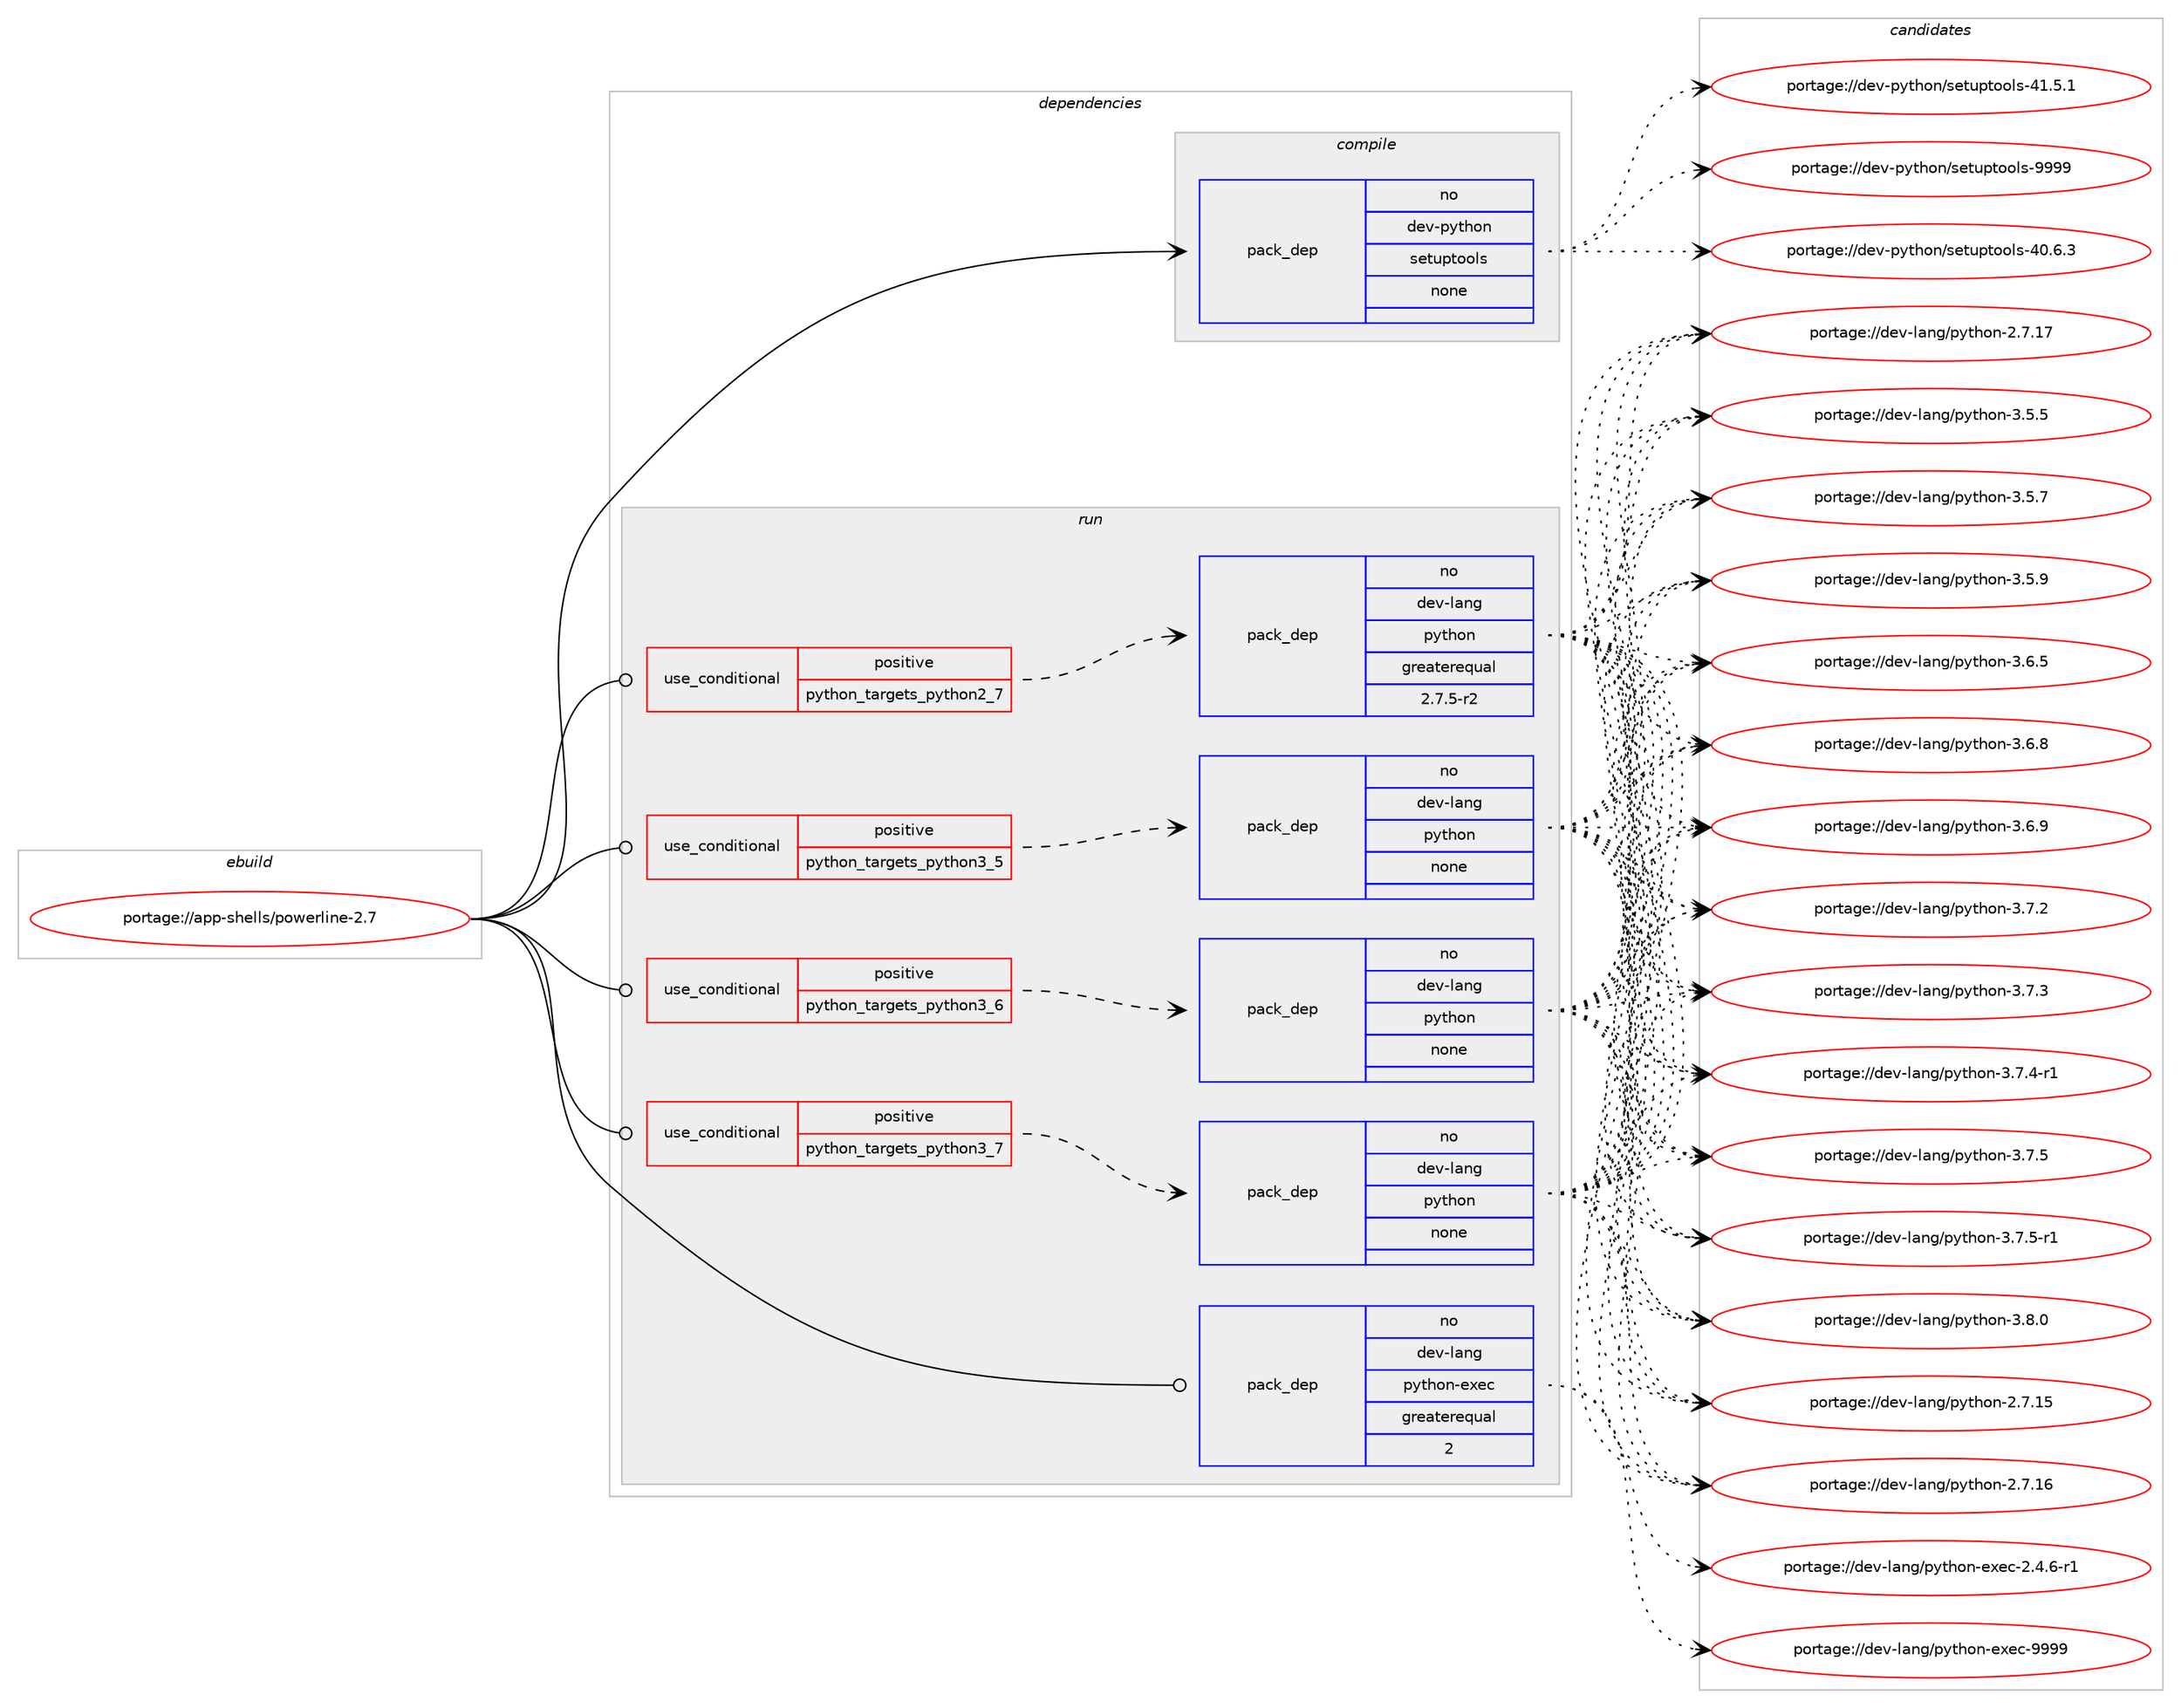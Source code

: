 digraph prolog {

# *************
# Graph options
# *************

newrank=true;
concentrate=true;
compound=true;
graph [rankdir=LR,fontname=Helvetica,fontsize=10,ranksep=1.5];#, ranksep=2.5, nodesep=0.2];
edge  [arrowhead=vee];
node  [fontname=Helvetica,fontsize=10];

# **********
# The ebuild
# **********

subgraph cluster_leftcol {
color=gray;
rank=same;
label=<<i>ebuild</i>>;
id [label="portage://app-shells/powerline-2.7", color=red, width=4, href="../app-shells/powerline-2.7.svg"];
}

# ****************
# The dependencies
# ****************

subgraph cluster_midcol {
color=gray;
label=<<i>dependencies</i>>;
subgraph cluster_compile {
fillcolor="#eeeeee";
style=filled;
label=<<i>compile</i>>;
subgraph pack31481 {
dependency42782 [label=<<TABLE BORDER="0" CELLBORDER="1" CELLSPACING="0" CELLPADDING="4" WIDTH="220"><TR><TD ROWSPAN="6" CELLPADDING="30">pack_dep</TD></TR><TR><TD WIDTH="110">no</TD></TR><TR><TD>dev-python</TD></TR><TR><TD>setuptools</TD></TR><TR><TD>none</TD></TR><TR><TD></TD></TR></TABLE>>, shape=none, color=blue];
}
id:e -> dependency42782:w [weight=20,style="solid",arrowhead="vee"];
}
subgraph cluster_compileandrun {
fillcolor="#eeeeee";
style=filled;
label=<<i>compile and run</i>>;
}
subgraph cluster_run {
fillcolor="#eeeeee";
style=filled;
label=<<i>run</i>>;
subgraph cond10583 {
dependency42783 [label=<<TABLE BORDER="0" CELLBORDER="1" CELLSPACING="0" CELLPADDING="4"><TR><TD ROWSPAN="3" CELLPADDING="10">use_conditional</TD></TR><TR><TD>positive</TD></TR><TR><TD>python_targets_python2_7</TD></TR></TABLE>>, shape=none, color=red];
subgraph pack31482 {
dependency42784 [label=<<TABLE BORDER="0" CELLBORDER="1" CELLSPACING="0" CELLPADDING="4" WIDTH="220"><TR><TD ROWSPAN="6" CELLPADDING="30">pack_dep</TD></TR><TR><TD WIDTH="110">no</TD></TR><TR><TD>dev-lang</TD></TR><TR><TD>python</TD></TR><TR><TD>greaterequal</TD></TR><TR><TD>2.7.5-r2</TD></TR></TABLE>>, shape=none, color=blue];
}
dependency42783:e -> dependency42784:w [weight=20,style="dashed",arrowhead="vee"];
}
id:e -> dependency42783:w [weight=20,style="solid",arrowhead="odot"];
subgraph cond10584 {
dependency42785 [label=<<TABLE BORDER="0" CELLBORDER="1" CELLSPACING="0" CELLPADDING="4"><TR><TD ROWSPAN="3" CELLPADDING="10">use_conditional</TD></TR><TR><TD>positive</TD></TR><TR><TD>python_targets_python3_5</TD></TR></TABLE>>, shape=none, color=red];
subgraph pack31483 {
dependency42786 [label=<<TABLE BORDER="0" CELLBORDER="1" CELLSPACING="0" CELLPADDING="4" WIDTH="220"><TR><TD ROWSPAN="6" CELLPADDING="30">pack_dep</TD></TR><TR><TD WIDTH="110">no</TD></TR><TR><TD>dev-lang</TD></TR><TR><TD>python</TD></TR><TR><TD>none</TD></TR><TR><TD></TD></TR></TABLE>>, shape=none, color=blue];
}
dependency42785:e -> dependency42786:w [weight=20,style="dashed",arrowhead="vee"];
}
id:e -> dependency42785:w [weight=20,style="solid",arrowhead="odot"];
subgraph cond10585 {
dependency42787 [label=<<TABLE BORDER="0" CELLBORDER="1" CELLSPACING="0" CELLPADDING="4"><TR><TD ROWSPAN="3" CELLPADDING="10">use_conditional</TD></TR><TR><TD>positive</TD></TR><TR><TD>python_targets_python3_6</TD></TR></TABLE>>, shape=none, color=red];
subgraph pack31484 {
dependency42788 [label=<<TABLE BORDER="0" CELLBORDER="1" CELLSPACING="0" CELLPADDING="4" WIDTH="220"><TR><TD ROWSPAN="6" CELLPADDING="30">pack_dep</TD></TR><TR><TD WIDTH="110">no</TD></TR><TR><TD>dev-lang</TD></TR><TR><TD>python</TD></TR><TR><TD>none</TD></TR><TR><TD></TD></TR></TABLE>>, shape=none, color=blue];
}
dependency42787:e -> dependency42788:w [weight=20,style="dashed",arrowhead="vee"];
}
id:e -> dependency42787:w [weight=20,style="solid",arrowhead="odot"];
subgraph cond10586 {
dependency42789 [label=<<TABLE BORDER="0" CELLBORDER="1" CELLSPACING="0" CELLPADDING="4"><TR><TD ROWSPAN="3" CELLPADDING="10">use_conditional</TD></TR><TR><TD>positive</TD></TR><TR><TD>python_targets_python3_7</TD></TR></TABLE>>, shape=none, color=red];
subgraph pack31485 {
dependency42790 [label=<<TABLE BORDER="0" CELLBORDER="1" CELLSPACING="0" CELLPADDING="4" WIDTH="220"><TR><TD ROWSPAN="6" CELLPADDING="30">pack_dep</TD></TR><TR><TD WIDTH="110">no</TD></TR><TR><TD>dev-lang</TD></TR><TR><TD>python</TD></TR><TR><TD>none</TD></TR><TR><TD></TD></TR></TABLE>>, shape=none, color=blue];
}
dependency42789:e -> dependency42790:w [weight=20,style="dashed",arrowhead="vee"];
}
id:e -> dependency42789:w [weight=20,style="solid",arrowhead="odot"];
subgraph pack31486 {
dependency42791 [label=<<TABLE BORDER="0" CELLBORDER="1" CELLSPACING="0" CELLPADDING="4" WIDTH="220"><TR><TD ROWSPAN="6" CELLPADDING="30">pack_dep</TD></TR><TR><TD WIDTH="110">no</TD></TR><TR><TD>dev-lang</TD></TR><TR><TD>python-exec</TD></TR><TR><TD>greaterequal</TD></TR><TR><TD>2</TD></TR></TABLE>>, shape=none, color=blue];
}
id:e -> dependency42791:w [weight=20,style="solid",arrowhead="odot"];
}
}

# **************
# The candidates
# **************

subgraph cluster_choices {
rank=same;
color=gray;
label=<<i>candidates</i>>;

subgraph choice31481 {
color=black;
nodesep=1;
choiceportage100101118451121211161041111104711510111611711211611111110811545524846544651 [label="portage://dev-python/setuptools-40.6.3", color=red, width=4,href="../dev-python/setuptools-40.6.3.svg"];
choiceportage100101118451121211161041111104711510111611711211611111110811545524946534649 [label="portage://dev-python/setuptools-41.5.1", color=red, width=4,href="../dev-python/setuptools-41.5.1.svg"];
choiceportage10010111845112121116104111110471151011161171121161111111081154557575757 [label="portage://dev-python/setuptools-9999", color=red, width=4,href="../dev-python/setuptools-9999.svg"];
dependency42782:e -> choiceportage100101118451121211161041111104711510111611711211611111110811545524846544651:w [style=dotted,weight="100"];
dependency42782:e -> choiceportage100101118451121211161041111104711510111611711211611111110811545524946534649:w [style=dotted,weight="100"];
dependency42782:e -> choiceportage10010111845112121116104111110471151011161171121161111111081154557575757:w [style=dotted,weight="100"];
}
subgraph choice31482 {
color=black;
nodesep=1;
choiceportage10010111845108971101034711212111610411111045504655464953 [label="portage://dev-lang/python-2.7.15", color=red, width=4,href="../dev-lang/python-2.7.15.svg"];
choiceportage10010111845108971101034711212111610411111045504655464954 [label="portage://dev-lang/python-2.7.16", color=red, width=4,href="../dev-lang/python-2.7.16.svg"];
choiceportage10010111845108971101034711212111610411111045504655464955 [label="portage://dev-lang/python-2.7.17", color=red, width=4,href="../dev-lang/python-2.7.17.svg"];
choiceportage100101118451089711010347112121116104111110455146534653 [label="portage://dev-lang/python-3.5.5", color=red, width=4,href="../dev-lang/python-3.5.5.svg"];
choiceportage100101118451089711010347112121116104111110455146534655 [label="portage://dev-lang/python-3.5.7", color=red, width=4,href="../dev-lang/python-3.5.7.svg"];
choiceportage100101118451089711010347112121116104111110455146534657 [label="portage://dev-lang/python-3.5.9", color=red, width=4,href="../dev-lang/python-3.5.9.svg"];
choiceportage100101118451089711010347112121116104111110455146544653 [label="portage://dev-lang/python-3.6.5", color=red, width=4,href="../dev-lang/python-3.6.5.svg"];
choiceportage100101118451089711010347112121116104111110455146544656 [label="portage://dev-lang/python-3.6.8", color=red, width=4,href="../dev-lang/python-3.6.8.svg"];
choiceportage100101118451089711010347112121116104111110455146544657 [label="portage://dev-lang/python-3.6.9", color=red, width=4,href="../dev-lang/python-3.6.9.svg"];
choiceportage100101118451089711010347112121116104111110455146554650 [label="portage://dev-lang/python-3.7.2", color=red, width=4,href="../dev-lang/python-3.7.2.svg"];
choiceportage100101118451089711010347112121116104111110455146554651 [label="portage://dev-lang/python-3.7.3", color=red, width=4,href="../dev-lang/python-3.7.3.svg"];
choiceportage1001011184510897110103471121211161041111104551465546524511449 [label="portage://dev-lang/python-3.7.4-r1", color=red, width=4,href="../dev-lang/python-3.7.4-r1.svg"];
choiceportage100101118451089711010347112121116104111110455146554653 [label="portage://dev-lang/python-3.7.5", color=red, width=4,href="../dev-lang/python-3.7.5.svg"];
choiceportage1001011184510897110103471121211161041111104551465546534511449 [label="portage://dev-lang/python-3.7.5-r1", color=red, width=4,href="../dev-lang/python-3.7.5-r1.svg"];
choiceportage100101118451089711010347112121116104111110455146564648 [label="portage://dev-lang/python-3.8.0", color=red, width=4,href="../dev-lang/python-3.8.0.svg"];
dependency42784:e -> choiceportage10010111845108971101034711212111610411111045504655464953:w [style=dotted,weight="100"];
dependency42784:e -> choiceportage10010111845108971101034711212111610411111045504655464954:w [style=dotted,weight="100"];
dependency42784:e -> choiceportage10010111845108971101034711212111610411111045504655464955:w [style=dotted,weight="100"];
dependency42784:e -> choiceportage100101118451089711010347112121116104111110455146534653:w [style=dotted,weight="100"];
dependency42784:e -> choiceportage100101118451089711010347112121116104111110455146534655:w [style=dotted,weight="100"];
dependency42784:e -> choiceportage100101118451089711010347112121116104111110455146534657:w [style=dotted,weight="100"];
dependency42784:e -> choiceportage100101118451089711010347112121116104111110455146544653:w [style=dotted,weight="100"];
dependency42784:e -> choiceportage100101118451089711010347112121116104111110455146544656:w [style=dotted,weight="100"];
dependency42784:e -> choiceportage100101118451089711010347112121116104111110455146544657:w [style=dotted,weight="100"];
dependency42784:e -> choiceportage100101118451089711010347112121116104111110455146554650:w [style=dotted,weight="100"];
dependency42784:e -> choiceportage100101118451089711010347112121116104111110455146554651:w [style=dotted,weight="100"];
dependency42784:e -> choiceportage1001011184510897110103471121211161041111104551465546524511449:w [style=dotted,weight="100"];
dependency42784:e -> choiceportage100101118451089711010347112121116104111110455146554653:w [style=dotted,weight="100"];
dependency42784:e -> choiceportage1001011184510897110103471121211161041111104551465546534511449:w [style=dotted,weight="100"];
dependency42784:e -> choiceportage100101118451089711010347112121116104111110455146564648:w [style=dotted,weight="100"];
}
subgraph choice31483 {
color=black;
nodesep=1;
choiceportage10010111845108971101034711212111610411111045504655464953 [label="portage://dev-lang/python-2.7.15", color=red, width=4,href="../dev-lang/python-2.7.15.svg"];
choiceportage10010111845108971101034711212111610411111045504655464954 [label="portage://dev-lang/python-2.7.16", color=red, width=4,href="../dev-lang/python-2.7.16.svg"];
choiceportage10010111845108971101034711212111610411111045504655464955 [label="portage://dev-lang/python-2.7.17", color=red, width=4,href="../dev-lang/python-2.7.17.svg"];
choiceportage100101118451089711010347112121116104111110455146534653 [label="portage://dev-lang/python-3.5.5", color=red, width=4,href="../dev-lang/python-3.5.5.svg"];
choiceportage100101118451089711010347112121116104111110455146534655 [label="portage://dev-lang/python-3.5.7", color=red, width=4,href="../dev-lang/python-3.5.7.svg"];
choiceportage100101118451089711010347112121116104111110455146534657 [label="portage://dev-lang/python-3.5.9", color=red, width=4,href="../dev-lang/python-3.5.9.svg"];
choiceportage100101118451089711010347112121116104111110455146544653 [label="portage://dev-lang/python-3.6.5", color=red, width=4,href="../dev-lang/python-3.6.5.svg"];
choiceportage100101118451089711010347112121116104111110455146544656 [label="portage://dev-lang/python-3.6.8", color=red, width=4,href="../dev-lang/python-3.6.8.svg"];
choiceportage100101118451089711010347112121116104111110455146544657 [label="portage://dev-lang/python-3.6.9", color=red, width=4,href="../dev-lang/python-3.6.9.svg"];
choiceportage100101118451089711010347112121116104111110455146554650 [label="portage://dev-lang/python-3.7.2", color=red, width=4,href="../dev-lang/python-3.7.2.svg"];
choiceportage100101118451089711010347112121116104111110455146554651 [label="portage://dev-lang/python-3.7.3", color=red, width=4,href="../dev-lang/python-3.7.3.svg"];
choiceportage1001011184510897110103471121211161041111104551465546524511449 [label="portage://dev-lang/python-3.7.4-r1", color=red, width=4,href="../dev-lang/python-3.7.4-r1.svg"];
choiceportage100101118451089711010347112121116104111110455146554653 [label="portage://dev-lang/python-3.7.5", color=red, width=4,href="../dev-lang/python-3.7.5.svg"];
choiceportage1001011184510897110103471121211161041111104551465546534511449 [label="portage://dev-lang/python-3.7.5-r1", color=red, width=4,href="../dev-lang/python-3.7.5-r1.svg"];
choiceportage100101118451089711010347112121116104111110455146564648 [label="portage://dev-lang/python-3.8.0", color=red, width=4,href="../dev-lang/python-3.8.0.svg"];
dependency42786:e -> choiceportage10010111845108971101034711212111610411111045504655464953:w [style=dotted,weight="100"];
dependency42786:e -> choiceportage10010111845108971101034711212111610411111045504655464954:w [style=dotted,weight="100"];
dependency42786:e -> choiceportage10010111845108971101034711212111610411111045504655464955:w [style=dotted,weight="100"];
dependency42786:e -> choiceportage100101118451089711010347112121116104111110455146534653:w [style=dotted,weight="100"];
dependency42786:e -> choiceportage100101118451089711010347112121116104111110455146534655:w [style=dotted,weight="100"];
dependency42786:e -> choiceportage100101118451089711010347112121116104111110455146534657:w [style=dotted,weight="100"];
dependency42786:e -> choiceportage100101118451089711010347112121116104111110455146544653:w [style=dotted,weight="100"];
dependency42786:e -> choiceportage100101118451089711010347112121116104111110455146544656:w [style=dotted,weight="100"];
dependency42786:e -> choiceportage100101118451089711010347112121116104111110455146544657:w [style=dotted,weight="100"];
dependency42786:e -> choiceportage100101118451089711010347112121116104111110455146554650:w [style=dotted,weight="100"];
dependency42786:e -> choiceportage100101118451089711010347112121116104111110455146554651:w [style=dotted,weight="100"];
dependency42786:e -> choiceportage1001011184510897110103471121211161041111104551465546524511449:w [style=dotted,weight="100"];
dependency42786:e -> choiceportage100101118451089711010347112121116104111110455146554653:w [style=dotted,weight="100"];
dependency42786:e -> choiceportage1001011184510897110103471121211161041111104551465546534511449:w [style=dotted,weight="100"];
dependency42786:e -> choiceportage100101118451089711010347112121116104111110455146564648:w [style=dotted,weight="100"];
}
subgraph choice31484 {
color=black;
nodesep=1;
choiceportage10010111845108971101034711212111610411111045504655464953 [label="portage://dev-lang/python-2.7.15", color=red, width=4,href="../dev-lang/python-2.7.15.svg"];
choiceportage10010111845108971101034711212111610411111045504655464954 [label="portage://dev-lang/python-2.7.16", color=red, width=4,href="../dev-lang/python-2.7.16.svg"];
choiceportage10010111845108971101034711212111610411111045504655464955 [label="portage://dev-lang/python-2.7.17", color=red, width=4,href="../dev-lang/python-2.7.17.svg"];
choiceportage100101118451089711010347112121116104111110455146534653 [label="portage://dev-lang/python-3.5.5", color=red, width=4,href="../dev-lang/python-3.5.5.svg"];
choiceportage100101118451089711010347112121116104111110455146534655 [label="portage://dev-lang/python-3.5.7", color=red, width=4,href="../dev-lang/python-3.5.7.svg"];
choiceportage100101118451089711010347112121116104111110455146534657 [label="portage://dev-lang/python-3.5.9", color=red, width=4,href="../dev-lang/python-3.5.9.svg"];
choiceportage100101118451089711010347112121116104111110455146544653 [label="portage://dev-lang/python-3.6.5", color=red, width=4,href="../dev-lang/python-3.6.5.svg"];
choiceportage100101118451089711010347112121116104111110455146544656 [label="portage://dev-lang/python-3.6.8", color=red, width=4,href="../dev-lang/python-3.6.8.svg"];
choiceportage100101118451089711010347112121116104111110455146544657 [label="portage://dev-lang/python-3.6.9", color=red, width=4,href="../dev-lang/python-3.6.9.svg"];
choiceportage100101118451089711010347112121116104111110455146554650 [label="portage://dev-lang/python-3.7.2", color=red, width=4,href="../dev-lang/python-3.7.2.svg"];
choiceportage100101118451089711010347112121116104111110455146554651 [label="portage://dev-lang/python-3.7.3", color=red, width=4,href="../dev-lang/python-3.7.3.svg"];
choiceportage1001011184510897110103471121211161041111104551465546524511449 [label="portage://dev-lang/python-3.7.4-r1", color=red, width=4,href="../dev-lang/python-3.7.4-r1.svg"];
choiceportage100101118451089711010347112121116104111110455146554653 [label="portage://dev-lang/python-3.7.5", color=red, width=4,href="../dev-lang/python-3.7.5.svg"];
choiceportage1001011184510897110103471121211161041111104551465546534511449 [label="portage://dev-lang/python-3.7.5-r1", color=red, width=4,href="../dev-lang/python-3.7.5-r1.svg"];
choiceportage100101118451089711010347112121116104111110455146564648 [label="portage://dev-lang/python-3.8.0", color=red, width=4,href="../dev-lang/python-3.8.0.svg"];
dependency42788:e -> choiceportage10010111845108971101034711212111610411111045504655464953:w [style=dotted,weight="100"];
dependency42788:e -> choiceportage10010111845108971101034711212111610411111045504655464954:w [style=dotted,weight="100"];
dependency42788:e -> choiceportage10010111845108971101034711212111610411111045504655464955:w [style=dotted,weight="100"];
dependency42788:e -> choiceportage100101118451089711010347112121116104111110455146534653:w [style=dotted,weight="100"];
dependency42788:e -> choiceportage100101118451089711010347112121116104111110455146534655:w [style=dotted,weight="100"];
dependency42788:e -> choiceportage100101118451089711010347112121116104111110455146534657:w [style=dotted,weight="100"];
dependency42788:e -> choiceportage100101118451089711010347112121116104111110455146544653:w [style=dotted,weight="100"];
dependency42788:e -> choiceportage100101118451089711010347112121116104111110455146544656:w [style=dotted,weight="100"];
dependency42788:e -> choiceportage100101118451089711010347112121116104111110455146544657:w [style=dotted,weight="100"];
dependency42788:e -> choiceportage100101118451089711010347112121116104111110455146554650:w [style=dotted,weight="100"];
dependency42788:e -> choiceportage100101118451089711010347112121116104111110455146554651:w [style=dotted,weight="100"];
dependency42788:e -> choiceportage1001011184510897110103471121211161041111104551465546524511449:w [style=dotted,weight="100"];
dependency42788:e -> choiceportage100101118451089711010347112121116104111110455146554653:w [style=dotted,weight="100"];
dependency42788:e -> choiceportage1001011184510897110103471121211161041111104551465546534511449:w [style=dotted,weight="100"];
dependency42788:e -> choiceportage100101118451089711010347112121116104111110455146564648:w [style=dotted,weight="100"];
}
subgraph choice31485 {
color=black;
nodesep=1;
choiceportage10010111845108971101034711212111610411111045504655464953 [label="portage://dev-lang/python-2.7.15", color=red, width=4,href="../dev-lang/python-2.7.15.svg"];
choiceportage10010111845108971101034711212111610411111045504655464954 [label="portage://dev-lang/python-2.7.16", color=red, width=4,href="../dev-lang/python-2.7.16.svg"];
choiceportage10010111845108971101034711212111610411111045504655464955 [label="portage://dev-lang/python-2.7.17", color=red, width=4,href="../dev-lang/python-2.7.17.svg"];
choiceportage100101118451089711010347112121116104111110455146534653 [label="portage://dev-lang/python-3.5.5", color=red, width=4,href="../dev-lang/python-3.5.5.svg"];
choiceportage100101118451089711010347112121116104111110455146534655 [label="portage://dev-lang/python-3.5.7", color=red, width=4,href="../dev-lang/python-3.5.7.svg"];
choiceportage100101118451089711010347112121116104111110455146534657 [label="portage://dev-lang/python-3.5.9", color=red, width=4,href="../dev-lang/python-3.5.9.svg"];
choiceportage100101118451089711010347112121116104111110455146544653 [label="portage://dev-lang/python-3.6.5", color=red, width=4,href="../dev-lang/python-3.6.5.svg"];
choiceportage100101118451089711010347112121116104111110455146544656 [label="portage://dev-lang/python-3.6.8", color=red, width=4,href="../dev-lang/python-3.6.8.svg"];
choiceportage100101118451089711010347112121116104111110455146544657 [label="portage://dev-lang/python-3.6.9", color=red, width=4,href="../dev-lang/python-3.6.9.svg"];
choiceportage100101118451089711010347112121116104111110455146554650 [label="portage://dev-lang/python-3.7.2", color=red, width=4,href="../dev-lang/python-3.7.2.svg"];
choiceportage100101118451089711010347112121116104111110455146554651 [label="portage://dev-lang/python-3.7.3", color=red, width=4,href="../dev-lang/python-3.7.3.svg"];
choiceportage1001011184510897110103471121211161041111104551465546524511449 [label="portage://dev-lang/python-3.7.4-r1", color=red, width=4,href="../dev-lang/python-3.7.4-r1.svg"];
choiceportage100101118451089711010347112121116104111110455146554653 [label="portage://dev-lang/python-3.7.5", color=red, width=4,href="../dev-lang/python-3.7.5.svg"];
choiceportage1001011184510897110103471121211161041111104551465546534511449 [label="portage://dev-lang/python-3.7.5-r1", color=red, width=4,href="../dev-lang/python-3.7.5-r1.svg"];
choiceportage100101118451089711010347112121116104111110455146564648 [label="portage://dev-lang/python-3.8.0", color=red, width=4,href="../dev-lang/python-3.8.0.svg"];
dependency42790:e -> choiceportage10010111845108971101034711212111610411111045504655464953:w [style=dotted,weight="100"];
dependency42790:e -> choiceportage10010111845108971101034711212111610411111045504655464954:w [style=dotted,weight="100"];
dependency42790:e -> choiceportage10010111845108971101034711212111610411111045504655464955:w [style=dotted,weight="100"];
dependency42790:e -> choiceportage100101118451089711010347112121116104111110455146534653:w [style=dotted,weight="100"];
dependency42790:e -> choiceportage100101118451089711010347112121116104111110455146534655:w [style=dotted,weight="100"];
dependency42790:e -> choiceportage100101118451089711010347112121116104111110455146534657:w [style=dotted,weight="100"];
dependency42790:e -> choiceportage100101118451089711010347112121116104111110455146544653:w [style=dotted,weight="100"];
dependency42790:e -> choiceportage100101118451089711010347112121116104111110455146544656:w [style=dotted,weight="100"];
dependency42790:e -> choiceportage100101118451089711010347112121116104111110455146544657:w [style=dotted,weight="100"];
dependency42790:e -> choiceportage100101118451089711010347112121116104111110455146554650:w [style=dotted,weight="100"];
dependency42790:e -> choiceportage100101118451089711010347112121116104111110455146554651:w [style=dotted,weight="100"];
dependency42790:e -> choiceportage1001011184510897110103471121211161041111104551465546524511449:w [style=dotted,weight="100"];
dependency42790:e -> choiceportage100101118451089711010347112121116104111110455146554653:w [style=dotted,weight="100"];
dependency42790:e -> choiceportage1001011184510897110103471121211161041111104551465546534511449:w [style=dotted,weight="100"];
dependency42790:e -> choiceportage100101118451089711010347112121116104111110455146564648:w [style=dotted,weight="100"];
}
subgraph choice31486 {
color=black;
nodesep=1;
choiceportage10010111845108971101034711212111610411111045101120101994550465246544511449 [label="portage://dev-lang/python-exec-2.4.6-r1", color=red, width=4,href="../dev-lang/python-exec-2.4.6-r1.svg"];
choiceportage10010111845108971101034711212111610411111045101120101994557575757 [label="portage://dev-lang/python-exec-9999", color=red, width=4,href="../dev-lang/python-exec-9999.svg"];
dependency42791:e -> choiceportage10010111845108971101034711212111610411111045101120101994550465246544511449:w [style=dotted,weight="100"];
dependency42791:e -> choiceportage10010111845108971101034711212111610411111045101120101994557575757:w [style=dotted,weight="100"];
}
}

}
